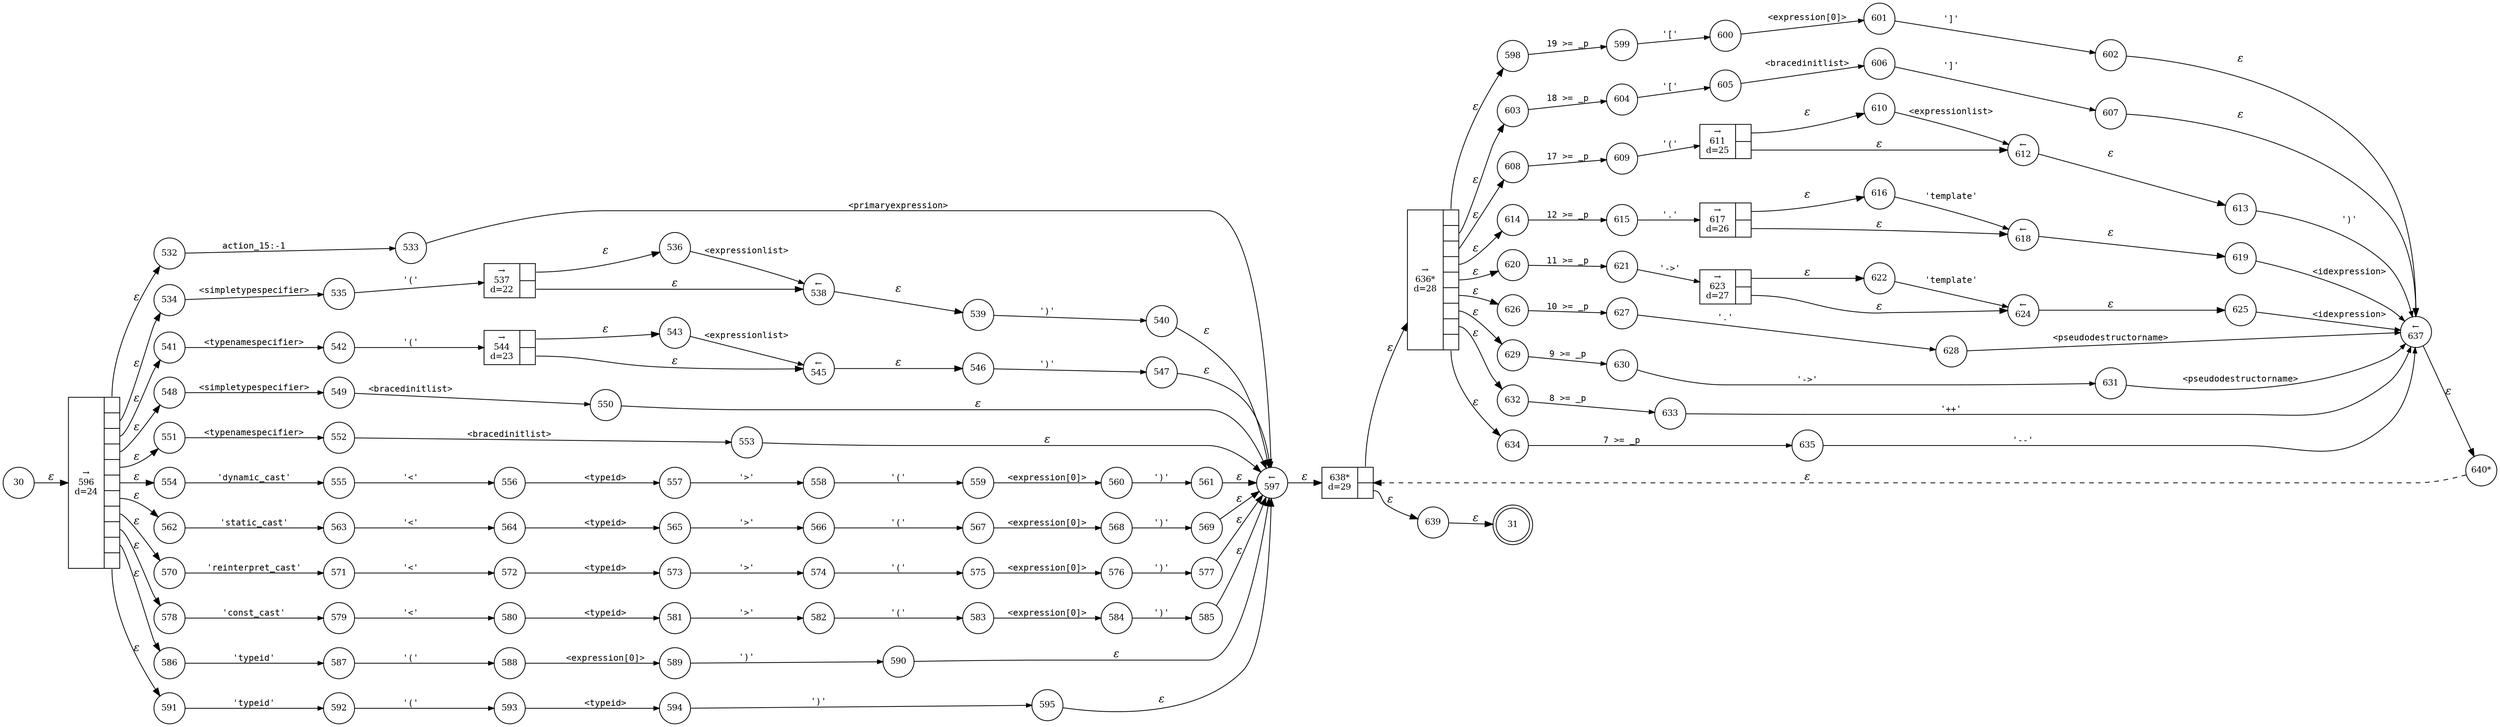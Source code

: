 digraph ATN {
rankdir=LR;
s31[fontsize=11, label="31", shape=doublecircle, fixedsize=true, width=.6];
s532[fontsize=11,label="532", shape=circle, fixedsize=true, width=.55, peripheries=1];
s533[fontsize=11,label="533", shape=circle, fixedsize=true, width=.55, peripheries=1];
s534[fontsize=11,label="534", shape=circle, fixedsize=true, width=.55, peripheries=1];
s535[fontsize=11,label="535", shape=circle, fixedsize=true, width=.55, peripheries=1];
s536[fontsize=11,label="536", shape=circle, fixedsize=true, width=.55, peripheries=1];
s537[fontsize=11,label="{&rarr;\n537\nd=22|{<p0>|<p1>}}", shape=record, fixedsize=false, peripheries=1];
s538[fontsize=11,label="&larr;\n538", shape=circle, fixedsize=true, width=.55, peripheries=1];
s539[fontsize=11,label="539", shape=circle, fixedsize=true, width=.55, peripheries=1];
s540[fontsize=11,label="540", shape=circle, fixedsize=true, width=.55, peripheries=1];
s541[fontsize=11,label="541", shape=circle, fixedsize=true, width=.55, peripheries=1];
s30[fontsize=11,label="30", shape=circle, fixedsize=true, width=.55, peripheries=1];
s542[fontsize=11,label="542", shape=circle, fixedsize=true, width=.55, peripheries=1];
s543[fontsize=11,label="543", shape=circle, fixedsize=true, width=.55, peripheries=1];
s544[fontsize=11,label="{&rarr;\n544\nd=23|{<p0>|<p1>}}", shape=record, fixedsize=false, peripheries=1];
s545[fontsize=11,label="&larr;\n545", shape=circle, fixedsize=true, width=.55, peripheries=1];
s546[fontsize=11,label="546", shape=circle, fixedsize=true, width=.55, peripheries=1];
s547[fontsize=11,label="547", shape=circle, fixedsize=true, width=.55, peripheries=1];
s548[fontsize=11,label="548", shape=circle, fixedsize=true, width=.55, peripheries=1];
s549[fontsize=11,label="549", shape=circle, fixedsize=true, width=.55, peripheries=1];
s550[fontsize=11,label="550", shape=circle, fixedsize=true, width=.55, peripheries=1];
s551[fontsize=11,label="551", shape=circle, fixedsize=true, width=.55, peripheries=1];
s552[fontsize=11,label="552", shape=circle, fixedsize=true, width=.55, peripheries=1];
s553[fontsize=11,label="553", shape=circle, fixedsize=true, width=.55, peripheries=1];
s554[fontsize=11,label="554", shape=circle, fixedsize=true, width=.55, peripheries=1];
s555[fontsize=11,label="555", shape=circle, fixedsize=true, width=.55, peripheries=1];
s556[fontsize=11,label="556", shape=circle, fixedsize=true, width=.55, peripheries=1];
s557[fontsize=11,label="557", shape=circle, fixedsize=true, width=.55, peripheries=1];
s558[fontsize=11,label="558", shape=circle, fixedsize=true, width=.55, peripheries=1];
s559[fontsize=11,label="559", shape=circle, fixedsize=true, width=.55, peripheries=1];
s560[fontsize=11,label="560", shape=circle, fixedsize=true, width=.55, peripheries=1];
s561[fontsize=11,label="561", shape=circle, fixedsize=true, width=.55, peripheries=1];
s562[fontsize=11,label="562", shape=circle, fixedsize=true, width=.55, peripheries=1];
s563[fontsize=11,label="563", shape=circle, fixedsize=true, width=.55, peripheries=1];
s564[fontsize=11,label="564", shape=circle, fixedsize=true, width=.55, peripheries=1];
s565[fontsize=11,label="565", shape=circle, fixedsize=true, width=.55, peripheries=1];
s566[fontsize=11,label="566", shape=circle, fixedsize=true, width=.55, peripheries=1];
s567[fontsize=11,label="567", shape=circle, fixedsize=true, width=.55, peripheries=1];
s568[fontsize=11,label="568", shape=circle, fixedsize=true, width=.55, peripheries=1];
s569[fontsize=11,label="569", shape=circle, fixedsize=true, width=.55, peripheries=1];
s570[fontsize=11,label="570", shape=circle, fixedsize=true, width=.55, peripheries=1];
s571[fontsize=11,label="571", shape=circle, fixedsize=true, width=.55, peripheries=1];
s572[fontsize=11,label="572", shape=circle, fixedsize=true, width=.55, peripheries=1];
s573[fontsize=11,label="573", shape=circle, fixedsize=true, width=.55, peripheries=1];
s574[fontsize=11,label="574", shape=circle, fixedsize=true, width=.55, peripheries=1];
s575[fontsize=11,label="575", shape=circle, fixedsize=true, width=.55, peripheries=1];
s576[fontsize=11,label="576", shape=circle, fixedsize=true, width=.55, peripheries=1];
s577[fontsize=11,label="577", shape=circle, fixedsize=true, width=.55, peripheries=1];
s578[fontsize=11,label="578", shape=circle, fixedsize=true, width=.55, peripheries=1];
s579[fontsize=11,label="579", shape=circle, fixedsize=true, width=.55, peripheries=1];
s580[fontsize=11,label="580", shape=circle, fixedsize=true, width=.55, peripheries=1];
s581[fontsize=11,label="581", shape=circle, fixedsize=true, width=.55, peripheries=1];
s582[fontsize=11,label="582", shape=circle, fixedsize=true, width=.55, peripheries=1];
s583[fontsize=11,label="583", shape=circle, fixedsize=true, width=.55, peripheries=1];
s584[fontsize=11,label="584", shape=circle, fixedsize=true, width=.55, peripheries=1];
s585[fontsize=11,label="585", shape=circle, fixedsize=true, width=.55, peripheries=1];
s586[fontsize=11,label="586", shape=circle, fixedsize=true, width=.55, peripheries=1];
s587[fontsize=11,label="587", shape=circle, fixedsize=true, width=.55, peripheries=1];
s588[fontsize=11,label="588", shape=circle, fixedsize=true, width=.55, peripheries=1];
s589[fontsize=11,label="589", shape=circle, fixedsize=true, width=.55, peripheries=1];
s590[fontsize=11,label="590", shape=circle, fixedsize=true, width=.55, peripheries=1];
s591[fontsize=11,label="591", shape=circle, fixedsize=true, width=.55, peripheries=1];
s592[fontsize=11,label="592", shape=circle, fixedsize=true, width=.55, peripheries=1];
s593[fontsize=11,label="593", shape=circle, fixedsize=true, width=.55, peripheries=1];
s594[fontsize=11,label="594", shape=circle, fixedsize=true, width=.55, peripheries=1];
s595[fontsize=11,label="595", shape=circle, fixedsize=true, width=.55, peripheries=1];
s596[fontsize=11,label="{&rarr;\n596\nd=24|{<p0>|<p1>|<p2>|<p3>|<p4>|<p5>|<p6>|<p7>|<p8>|<p9>|<p10>}}", shape=record, fixedsize=false, peripheries=1];
s597[fontsize=11,label="&larr;\n597", shape=circle, fixedsize=true, width=.55, peripheries=1];
s598[fontsize=11,label="598", shape=circle, fixedsize=true, width=.55, peripheries=1];
s599[fontsize=11,label="599", shape=circle, fixedsize=true, width=.55, peripheries=1];
s600[fontsize=11,label="600", shape=circle, fixedsize=true, width=.55, peripheries=1];
s601[fontsize=11,label="601", shape=circle, fixedsize=true, width=.55, peripheries=1];
s602[fontsize=11,label="602", shape=circle, fixedsize=true, width=.55, peripheries=1];
s603[fontsize=11,label="603", shape=circle, fixedsize=true, width=.55, peripheries=1];
s604[fontsize=11,label="604", shape=circle, fixedsize=true, width=.55, peripheries=1];
s605[fontsize=11,label="605", shape=circle, fixedsize=true, width=.55, peripheries=1];
s606[fontsize=11,label="606", shape=circle, fixedsize=true, width=.55, peripheries=1];
s607[fontsize=11,label="607", shape=circle, fixedsize=true, width=.55, peripheries=1];
s608[fontsize=11,label="608", shape=circle, fixedsize=true, width=.55, peripheries=1];
s609[fontsize=11,label="609", shape=circle, fixedsize=true, width=.55, peripheries=1];
s610[fontsize=11,label="610", shape=circle, fixedsize=true, width=.55, peripheries=1];
s611[fontsize=11,label="{&rarr;\n611\nd=25|{<p0>|<p1>}}", shape=record, fixedsize=false, peripheries=1];
s612[fontsize=11,label="&larr;\n612", shape=circle, fixedsize=true, width=.55, peripheries=1];
s613[fontsize=11,label="613", shape=circle, fixedsize=true, width=.55, peripheries=1];
s614[fontsize=11,label="614", shape=circle, fixedsize=true, width=.55, peripheries=1];
s615[fontsize=11,label="615", shape=circle, fixedsize=true, width=.55, peripheries=1];
s616[fontsize=11,label="616", shape=circle, fixedsize=true, width=.55, peripheries=1];
s617[fontsize=11,label="{&rarr;\n617\nd=26|{<p0>|<p1>}}", shape=record, fixedsize=false, peripheries=1];
s618[fontsize=11,label="&larr;\n618", shape=circle, fixedsize=true, width=.55, peripheries=1];
s619[fontsize=11,label="619", shape=circle, fixedsize=true, width=.55, peripheries=1];
s620[fontsize=11,label="620", shape=circle, fixedsize=true, width=.55, peripheries=1];
s621[fontsize=11,label="621", shape=circle, fixedsize=true, width=.55, peripheries=1];
s622[fontsize=11,label="622", shape=circle, fixedsize=true, width=.55, peripheries=1];
s623[fontsize=11,label="{&rarr;\n623\nd=27|{<p0>|<p1>}}", shape=record, fixedsize=false, peripheries=1];
s624[fontsize=11,label="&larr;\n624", shape=circle, fixedsize=true, width=.55, peripheries=1];
s625[fontsize=11,label="625", shape=circle, fixedsize=true, width=.55, peripheries=1];
s626[fontsize=11,label="626", shape=circle, fixedsize=true, width=.55, peripheries=1];
s627[fontsize=11,label="627", shape=circle, fixedsize=true, width=.55, peripheries=1];
s628[fontsize=11,label="628", shape=circle, fixedsize=true, width=.55, peripheries=1];
s629[fontsize=11,label="629", shape=circle, fixedsize=true, width=.55, peripheries=1];
s630[fontsize=11,label="630", shape=circle, fixedsize=true, width=.55, peripheries=1];
s631[fontsize=11,label="631", shape=circle, fixedsize=true, width=.55, peripheries=1];
s632[fontsize=11,label="632", shape=circle, fixedsize=true, width=.55, peripheries=1];
s633[fontsize=11,label="633", shape=circle, fixedsize=true, width=.55, peripheries=1];
s634[fontsize=11,label="634", shape=circle, fixedsize=true, width=.55, peripheries=1];
s635[fontsize=11,label="635", shape=circle, fixedsize=true, width=.55, peripheries=1];
s636[fontsize=11,label="{&rarr;\n636*\nd=28|{<p0>|<p1>|<p2>|<p3>|<p4>|<p5>|<p6>|<p7>|<p8>}}", shape=record, fixedsize=false, peripheries=1];
s637[fontsize=11,label="&larr;\n637", shape=circle, fixedsize=true, width=.55, peripheries=1];
s638[fontsize=11,label="{638*\nd=29|{<p0>|<p1>}}", shape=record, fixedsize=false, peripheries=1];
s639[fontsize=11,label="639", shape=circle, fixedsize=true, width=.55, peripheries=1];
s640[fontsize=11,label="640*", shape=circle, fixedsize=true, width=.55, peripheries=1];
s30 -> s596 [fontname="Times-Italic", label="&epsilon;"];
s596:p0 -> s532 [fontname="Times-Italic", label="&epsilon;"];
s596:p1 -> s534 [fontname="Times-Italic", label="&epsilon;"];
s596:p2 -> s541 [fontname="Times-Italic", label="&epsilon;"];
s596:p3 -> s548 [fontname="Times-Italic", label="&epsilon;"];
s596:p4 -> s551 [fontname="Times-Italic", label="&epsilon;"];
s596:p5 -> s554 [fontname="Times-Italic", label="&epsilon;"];
s596:p6 -> s562 [fontname="Times-Italic", label="&epsilon;"];
s596:p7 -> s570 [fontname="Times-Italic", label="&epsilon;"];
s596:p8 -> s578 [fontname="Times-Italic", label="&epsilon;"];
s596:p9 -> s586 [fontname="Times-Italic", label="&epsilon;"];
s596:p10 -> s591 [fontname="Times-Italic", label="&epsilon;"];
s532 -> s533 [fontsize=11, fontname="Courier", arrowsize=.7, label = "action_15:-1", arrowhead = normal];
s534 -> s535 [fontsize=11, fontname="Courier", arrowsize=.7, label = "<simpletypespecifier>", arrowhead = normal];
s541 -> s542 [fontsize=11, fontname="Courier", arrowsize=.7, label = "<typenamespecifier>", arrowhead = normal];
s548 -> s549 [fontsize=11, fontname="Courier", arrowsize=.7, label = "<simpletypespecifier>", arrowhead = normal];
s551 -> s552 [fontsize=11, fontname="Courier", arrowsize=.7, label = "<typenamespecifier>", arrowhead = normal];
s554 -> s555 [fontsize=11, fontname="Courier", arrowsize=.7, label = "'dynamic_cast'", arrowhead = normal];
s562 -> s563 [fontsize=11, fontname="Courier", arrowsize=.7, label = "'static_cast'", arrowhead = normal];
s570 -> s571 [fontsize=11, fontname="Courier", arrowsize=.7, label = "'reinterpret_cast'", arrowhead = normal];
s578 -> s579 [fontsize=11, fontname="Courier", arrowsize=.7, label = "'const_cast'", arrowhead = normal];
s586 -> s587 [fontsize=11, fontname="Courier", arrowsize=.7, label = "'typeid'", arrowhead = normal];
s591 -> s592 [fontsize=11, fontname="Courier", arrowsize=.7, label = "'typeid'", arrowhead = normal];
s533 -> s597 [fontsize=11, fontname="Courier", arrowsize=.7, label = "<primaryexpression>", arrowhead = normal];
s535 -> s537 [fontsize=11, fontname="Courier", arrowsize=.7, label = "'('", arrowhead = normal];
s542 -> s544 [fontsize=11, fontname="Courier", arrowsize=.7, label = "'('", arrowhead = normal];
s549 -> s550 [fontsize=11, fontname="Courier", arrowsize=.7, label = "<bracedinitlist>", arrowhead = normal];
s552 -> s553 [fontsize=11, fontname="Courier", arrowsize=.7, label = "<bracedinitlist>", arrowhead = normal];
s555 -> s556 [fontsize=11, fontname="Courier", arrowsize=.7, label = "'<'", arrowhead = normal];
s563 -> s564 [fontsize=11, fontname="Courier", arrowsize=.7, label = "'<'", arrowhead = normal];
s571 -> s572 [fontsize=11, fontname="Courier", arrowsize=.7, label = "'<'", arrowhead = normal];
s579 -> s580 [fontsize=11, fontname="Courier", arrowsize=.7, label = "'<'", arrowhead = normal];
s587 -> s588 [fontsize=11, fontname="Courier", arrowsize=.7, label = "'('", arrowhead = normal];
s592 -> s593 [fontsize=11, fontname="Courier", arrowsize=.7, label = "'('", arrowhead = normal];
s597 -> s638 [fontname="Times-Italic", label="&epsilon;"];
s537:p0 -> s536 [fontname="Times-Italic", label="&epsilon;"];
s537:p1 -> s538 [fontname="Times-Italic", label="&epsilon;"];
s544:p0 -> s543 [fontname="Times-Italic", label="&epsilon;"];
s544:p1 -> s545 [fontname="Times-Italic", label="&epsilon;"];
s550 -> s597 [fontname="Times-Italic", label="&epsilon;"];
s553 -> s597 [fontname="Times-Italic", label="&epsilon;"];
s556 -> s557 [fontsize=11, fontname="Courier", arrowsize=.7, label = "<typeid>", arrowhead = normal];
s564 -> s565 [fontsize=11, fontname="Courier", arrowsize=.7, label = "<typeid>", arrowhead = normal];
s572 -> s573 [fontsize=11, fontname="Courier", arrowsize=.7, label = "<typeid>", arrowhead = normal];
s580 -> s581 [fontsize=11, fontname="Courier", arrowsize=.7, label = "<typeid>", arrowhead = normal];
s588 -> s589 [fontsize=11, fontname="Courier", arrowsize=.7, label = "<expression[0]>", arrowhead = normal];
s593 -> s594 [fontsize=11, fontname="Courier", arrowsize=.7, label = "<typeid>", arrowhead = normal];
s638:p0 -> s636 [fontname="Times-Italic", label="&epsilon;"];
s638:p1 -> s639 [fontname="Times-Italic", label="&epsilon;"];
s536 -> s538 [fontsize=11, fontname="Courier", arrowsize=.7, label = "<expressionlist>", arrowhead = normal];
s538 -> s539 [fontname="Times-Italic", label="&epsilon;"];
s543 -> s545 [fontsize=11, fontname="Courier", arrowsize=.7, label = "<expressionlist>", arrowhead = normal];
s545 -> s546 [fontname="Times-Italic", label="&epsilon;"];
s557 -> s558 [fontsize=11, fontname="Courier", arrowsize=.7, label = "'>'", arrowhead = normal];
s565 -> s566 [fontsize=11, fontname="Courier", arrowsize=.7, label = "'>'", arrowhead = normal];
s573 -> s574 [fontsize=11, fontname="Courier", arrowsize=.7, label = "'>'", arrowhead = normal];
s581 -> s582 [fontsize=11, fontname="Courier", arrowsize=.7, label = "'>'", arrowhead = normal];
s589 -> s590 [fontsize=11, fontname="Courier", arrowsize=.7, label = "')'", arrowhead = normal];
s594 -> s595 [fontsize=11, fontname="Courier", arrowsize=.7, label = "')'", arrowhead = normal];
s636:p0 -> s598 [fontname="Times-Italic", label="&epsilon;"];
s636:p1 -> s603 [fontname="Times-Italic", label="&epsilon;"];
s636:p2 -> s608 [fontname="Times-Italic", label="&epsilon;"];
s636:p3 -> s614 [fontname="Times-Italic", label="&epsilon;"];
s636:p4 -> s620 [fontname="Times-Italic", label="&epsilon;"];
s636:p5 -> s626 [fontname="Times-Italic", label="&epsilon;"];
s636:p6 -> s629 [fontname="Times-Italic", label="&epsilon;"];
s636:p7 -> s632 [fontname="Times-Italic", label="&epsilon;"];
s636:p8 -> s634 [fontname="Times-Italic", label="&epsilon;"];
s639 -> s31 [fontname="Times-Italic", label="&epsilon;"];
s539 -> s540 [fontsize=11, fontname="Courier", arrowsize=.7, label = "')'", arrowhead = normal];
s546 -> s547 [fontsize=11, fontname="Courier", arrowsize=.7, label = "')'", arrowhead = normal];
s558 -> s559 [fontsize=11, fontname="Courier", arrowsize=.7, label = "'('", arrowhead = normal];
s566 -> s567 [fontsize=11, fontname="Courier", arrowsize=.7, label = "'('", arrowhead = normal];
s574 -> s575 [fontsize=11, fontname="Courier", arrowsize=.7, label = "'('", arrowhead = normal];
s582 -> s583 [fontsize=11, fontname="Courier", arrowsize=.7, label = "'('", arrowhead = normal];
s590 -> s597 [fontname="Times-Italic", label="&epsilon;"];
s595 -> s597 [fontname="Times-Italic", label="&epsilon;"];
s598 -> s599 [fontsize=11, fontname="Courier", arrowsize=.7, label = "19 >= _p", arrowhead = normal];
s603 -> s604 [fontsize=11, fontname="Courier", arrowsize=.7, label = "18 >= _p", arrowhead = normal];
s608 -> s609 [fontsize=11, fontname="Courier", arrowsize=.7, label = "17 >= _p", arrowhead = normal];
s614 -> s615 [fontsize=11, fontname="Courier", arrowsize=.7, label = "12 >= _p", arrowhead = normal];
s620 -> s621 [fontsize=11, fontname="Courier", arrowsize=.7, label = "11 >= _p", arrowhead = normal];
s626 -> s627 [fontsize=11, fontname="Courier", arrowsize=.7, label = "10 >= _p", arrowhead = normal];
s629 -> s630 [fontsize=11, fontname="Courier", arrowsize=.7, label = "9 >= _p", arrowhead = normal];
s632 -> s633 [fontsize=11, fontname="Courier", arrowsize=.7, label = "8 >= _p", arrowhead = normal];
s634 -> s635 [fontsize=11, fontname="Courier", arrowsize=.7, label = "7 >= _p", arrowhead = normal];
s540 -> s597 [fontname="Times-Italic", label="&epsilon;"];
s547 -> s597 [fontname="Times-Italic", label="&epsilon;"];
s559 -> s560 [fontsize=11, fontname="Courier", arrowsize=.7, label = "<expression[0]>", arrowhead = normal];
s567 -> s568 [fontsize=11, fontname="Courier", arrowsize=.7, label = "<expression[0]>", arrowhead = normal];
s575 -> s576 [fontsize=11, fontname="Courier", arrowsize=.7, label = "<expression[0]>", arrowhead = normal];
s583 -> s584 [fontsize=11, fontname="Courier", arrowsize=.7, label = "<expression[0]>", arrowhead = normal];
s599 -> s600 [fontsize=11, fontname="Courier", arrowsize=.7, label = "'['", arrowhead = normal];
s604 -> s605 [fontsize=11, fontname="Courier", arrowsize=.7, label = "'['", arrowhead = normal];
s609 -> s611 [fontsize=11, fontname="Courier", arrowsize=.7, label = "'('", arrowhead = normal];
s615 -> s617 [fontsize=11, fontname="Courier", arrowsize=.7, label = "'.'", arrowhead = normal];
s621 -> s623 [fontsize=11, fontname="Courier", arrowsize=.7, label = "'->'", arrowhead = normal];
s627 -> s628 [fontsize=11, fontname="Courier", arrowsize=.7, label = "'.'", arrowhead = normal];
s630 -> s631 [fontsize=11, fontname="Courier", arrowsize=.7, label = "'->'", arrowhead = normal];
s633 -> s637 [fontsize=11, fontname="Courier", arrowsize=.7, label = "'++'", arrowhead = normal];
s635 -> s637 [fontsize=11, fontname="Courier", arrowsize=.7, label = "'--'", arrowhead = normal];
s560 -> s561 [fontsize=11, fontname="Courier", arrowsize=.7, label = "')'", arrowhead = normal];
s568 -> s569 [fontsize=11, fontname="Courier", arrowsize=.7, label = "')'", arrowhead = normal];
s576 -> s577 [fontsize=11, fontname="Courier", arrowsize=.7, label = "')'", arrowhead = normal];
s584 -> s585 [fontsize=11, fontname="Courier", arrowsize=.7, label = "')'", arrowhead = normal];
s600 -> s601 [fontsize=11, fontname="Courier", arrowsize=.7, label = "<expression[0]>", arrowhead = normal];
s605 -> s606 [fontsize=11, fontname="Courier", arrowsize=.7, label = "<bracedinitlist>", arrowhead = normal];
s611:p0 -> s610 [fontname="Times-Italic", label="&epsilon;"];
s611:p1 -> s612 [fontname="Times-Italic", label="&epsilon;"];
s617:p0 -> s616 [fontname="Times-Italic", label="&epsilon;"];
s617:p1 -> s618 [fontname="Times-Italic", label="&epsilon;"];
s623:p0 -> s622 [fontname="Times-Italic", label="&epsilon;"];
s623:p1 -> s624 [fontname="Times-Italic", label="&epsilon;"];
s628 -> s637 [fontsize=11, fontname="Courier", arrowsize=.7, label = "<pseudodestructorname>", arrowhead = normal];
s631 -> s637 [fontsize=11, fontname="Courier", arrowsize=.7, label = "<pseudodestructorname>", arrowhead = normal];
s637 -> s640 [fontname="Times-Italic", label="&epsilon;"];
s561 -> s597 [fontname="Times-Italic", label="&epsilon;"];
s569 -> s597 [fontname="Times-Italic", label="&epsilon;"];
s577 -> s597 [fontname="Times-Italic", label="&epsilon;"];
s585 -> s597 [fontname="Times-Italic", label="&epsilon;"];
s601 -> s602 [fontsize=11, fontname="Courier", arrowsize=.7, label = "']'", arrowhead = normal];
s606 -> s607 [fontsize=11, fontname="Courier", arrowsize=.7, label = "']'", arrowhead = normal];
s610 -> s612 [fontsize=11, fontname="Courier", arrowsize=.7, label = "<expressionlist>", arrowhead = normal];
s612 -> s613 [fontname="Times-Italic", label="&epsilon;"];
s616 -> s618 [fontsize=11, fontname="Courier", arrowsize=.7, label = "'template'", arrowhead = normal];
s618 -> s619 [fontname="Times-Italic", label="&epsilon;"];
s622 -> s624 [fontsize=11, fontname="Courier", arrowsize=.7, label = "'template'", arrowhead = normal];
s624 -> s625 [fontname="Times-Italic", label="&epsilon;"];
s640 -> s638 [fontname="Times-Italic", label="&epsilon;", style="dashed"];
s602 -> s637 [fontname="Times-Italic", label="&epsilon;"];
s607 -> s637 [fontname="Times-Italic", label="&epsilon;"];
s613 -> s637 [fontsize=11, fontname="Courier", arrowsize=.7, label = "')'", arrowhead = normal];
s619 -> s637 [fontsize=11, fontname="Courier", arrowsize=.7, label = "<idexpression>", arrowhead = normal];
s625 -> s637 [fontsize=11, fontname="Courier", arrowsize=.7, label = "<idexpression>", arrowhead = normal];
}